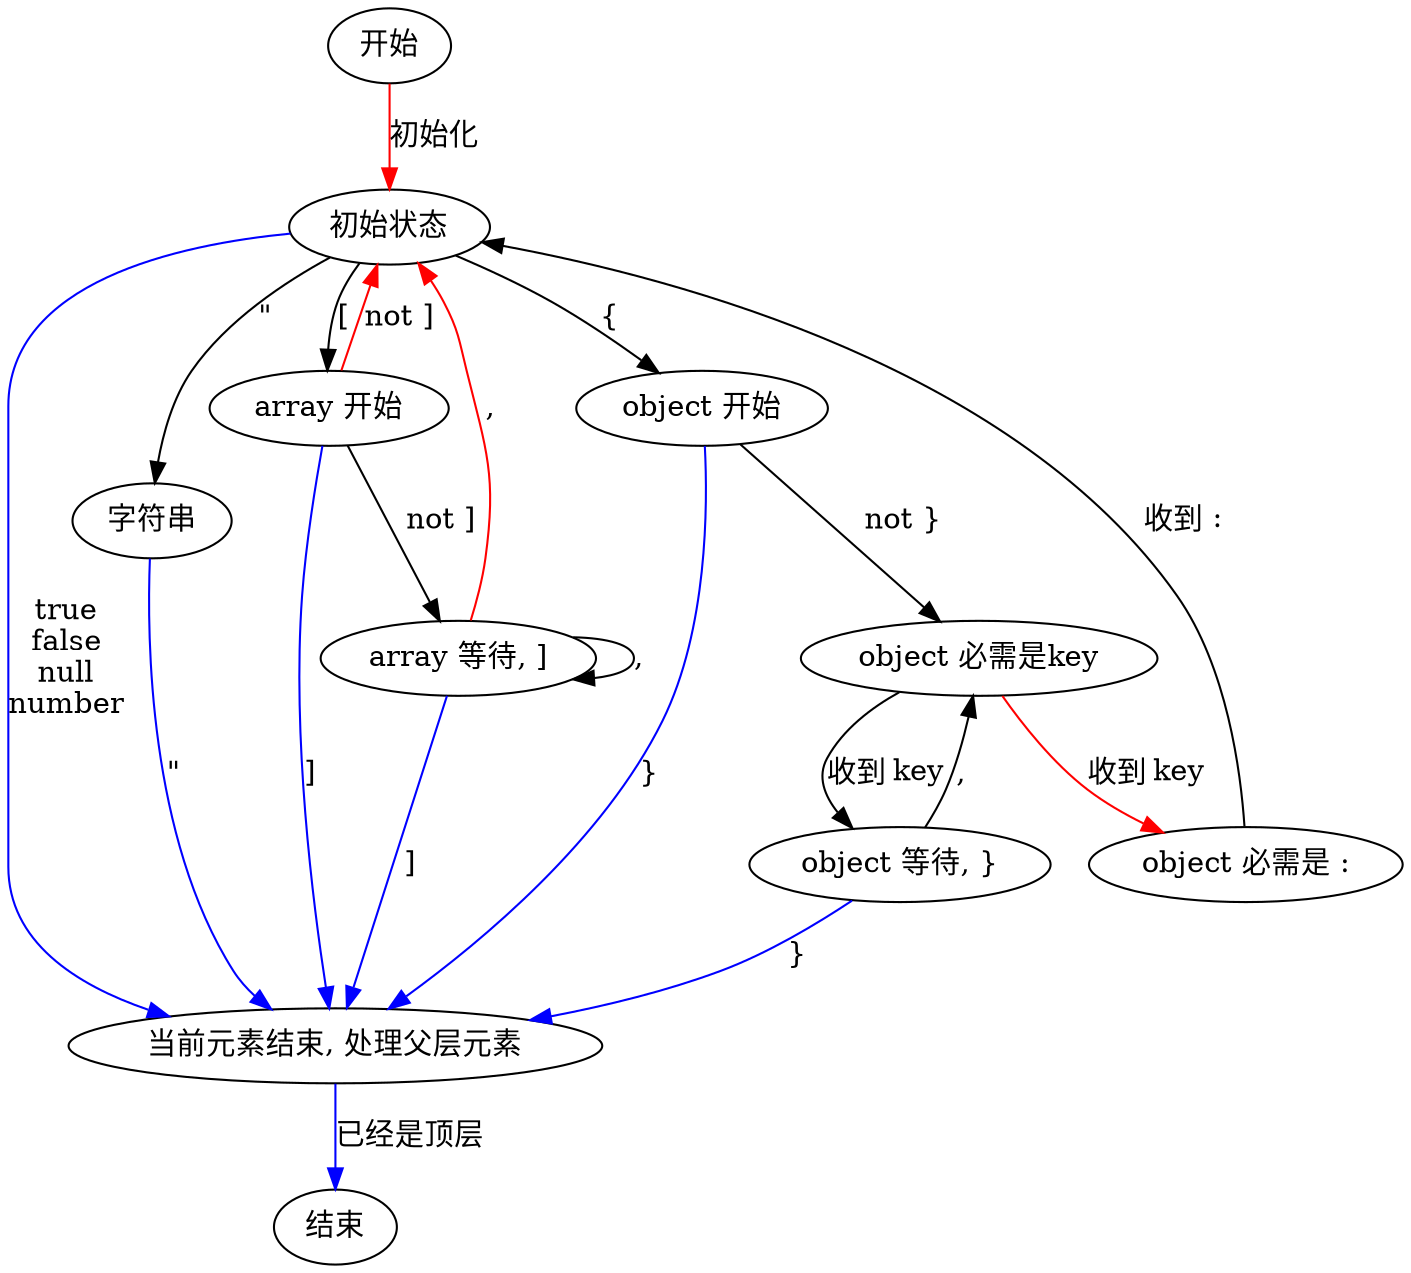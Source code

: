 digraph JSON {
  stateStart [ label="开始" ];
  stateNone [ label="初始状态" ];
  stateString [ label="字符串" ];
  stateArrayValueOrEnd [ label="array 开始" ];
  stateArrayEndOrComma [ label="array 等待, ]" ];
  stateObjectKeyOrEnd [ label="object 开始" ];
  stateObjectColon [ label="object 必需是 :" ];
  stateObjectEndOrComma [ label="object 等待, }" ];
  stateObjectKey [ label="object 必需是key" ];
  stateParent [ label="当前元素结束, 处理父层元素" ];
  stateEnd [ label="结束" ];

  stateStart -> stateNone [ label="初始化", color="red" ];
  stateNone -> stateParent [ label="true\nfalse\nnull\nnumber", color="blue" ];
  stateNone -> stateString [ label="\"", color="black" ];
  stateString -> stateParent [ label="\"", color="blue" ];
  stateNone -> stateArrayValueOrEnd [ label="[", color="black" ];
  stateNone -> stateObjectKeyOrEnd [ label="{", color="black" ];
  stateArrayValueOrEnd -> stateNone [ label="not ]", color="red" ];
  stateArrayValueOrEnd -> stateArrayEndOrComma [ label="not ]", color="black" ];
  stateArrayValueOrEnd -> stateParent [ label="]", color="blue" ];
  stateArrayEndOrComma -> stateNone [ label=",", color="red" ];
  stateArrayEndOrComma -> stateArrayEndOrComma [ label=",", color="black" ];
  stateArrayEndOrComma -> stateParent [ label="]", color="blue" ];
  stateObjectKeyOrEnd -> stateParent [ label="}", color="blue" ];
  stateObjectKeyOrEnd -> stateObjectKey [ label="not }", color="black" ];
  stateObjectKey -> stateObjectColon [ label="收到 key", color="red" ];
  stateObjectKey -> stateObjectEndOrComma [ label="收到 key", color="black" ];
  stateObjectEndOrComma -> stateParent [ label="}", color="blue" ];
  stateObjectEndOrComma -> stateObjectKey [ label=",", color="black" ];
  stateObjectColon -> stateNone [ label="收到 :", color="black" ];
  stateParent -> stateEnd [ label="已经是顶层", color="blue" ];
}
